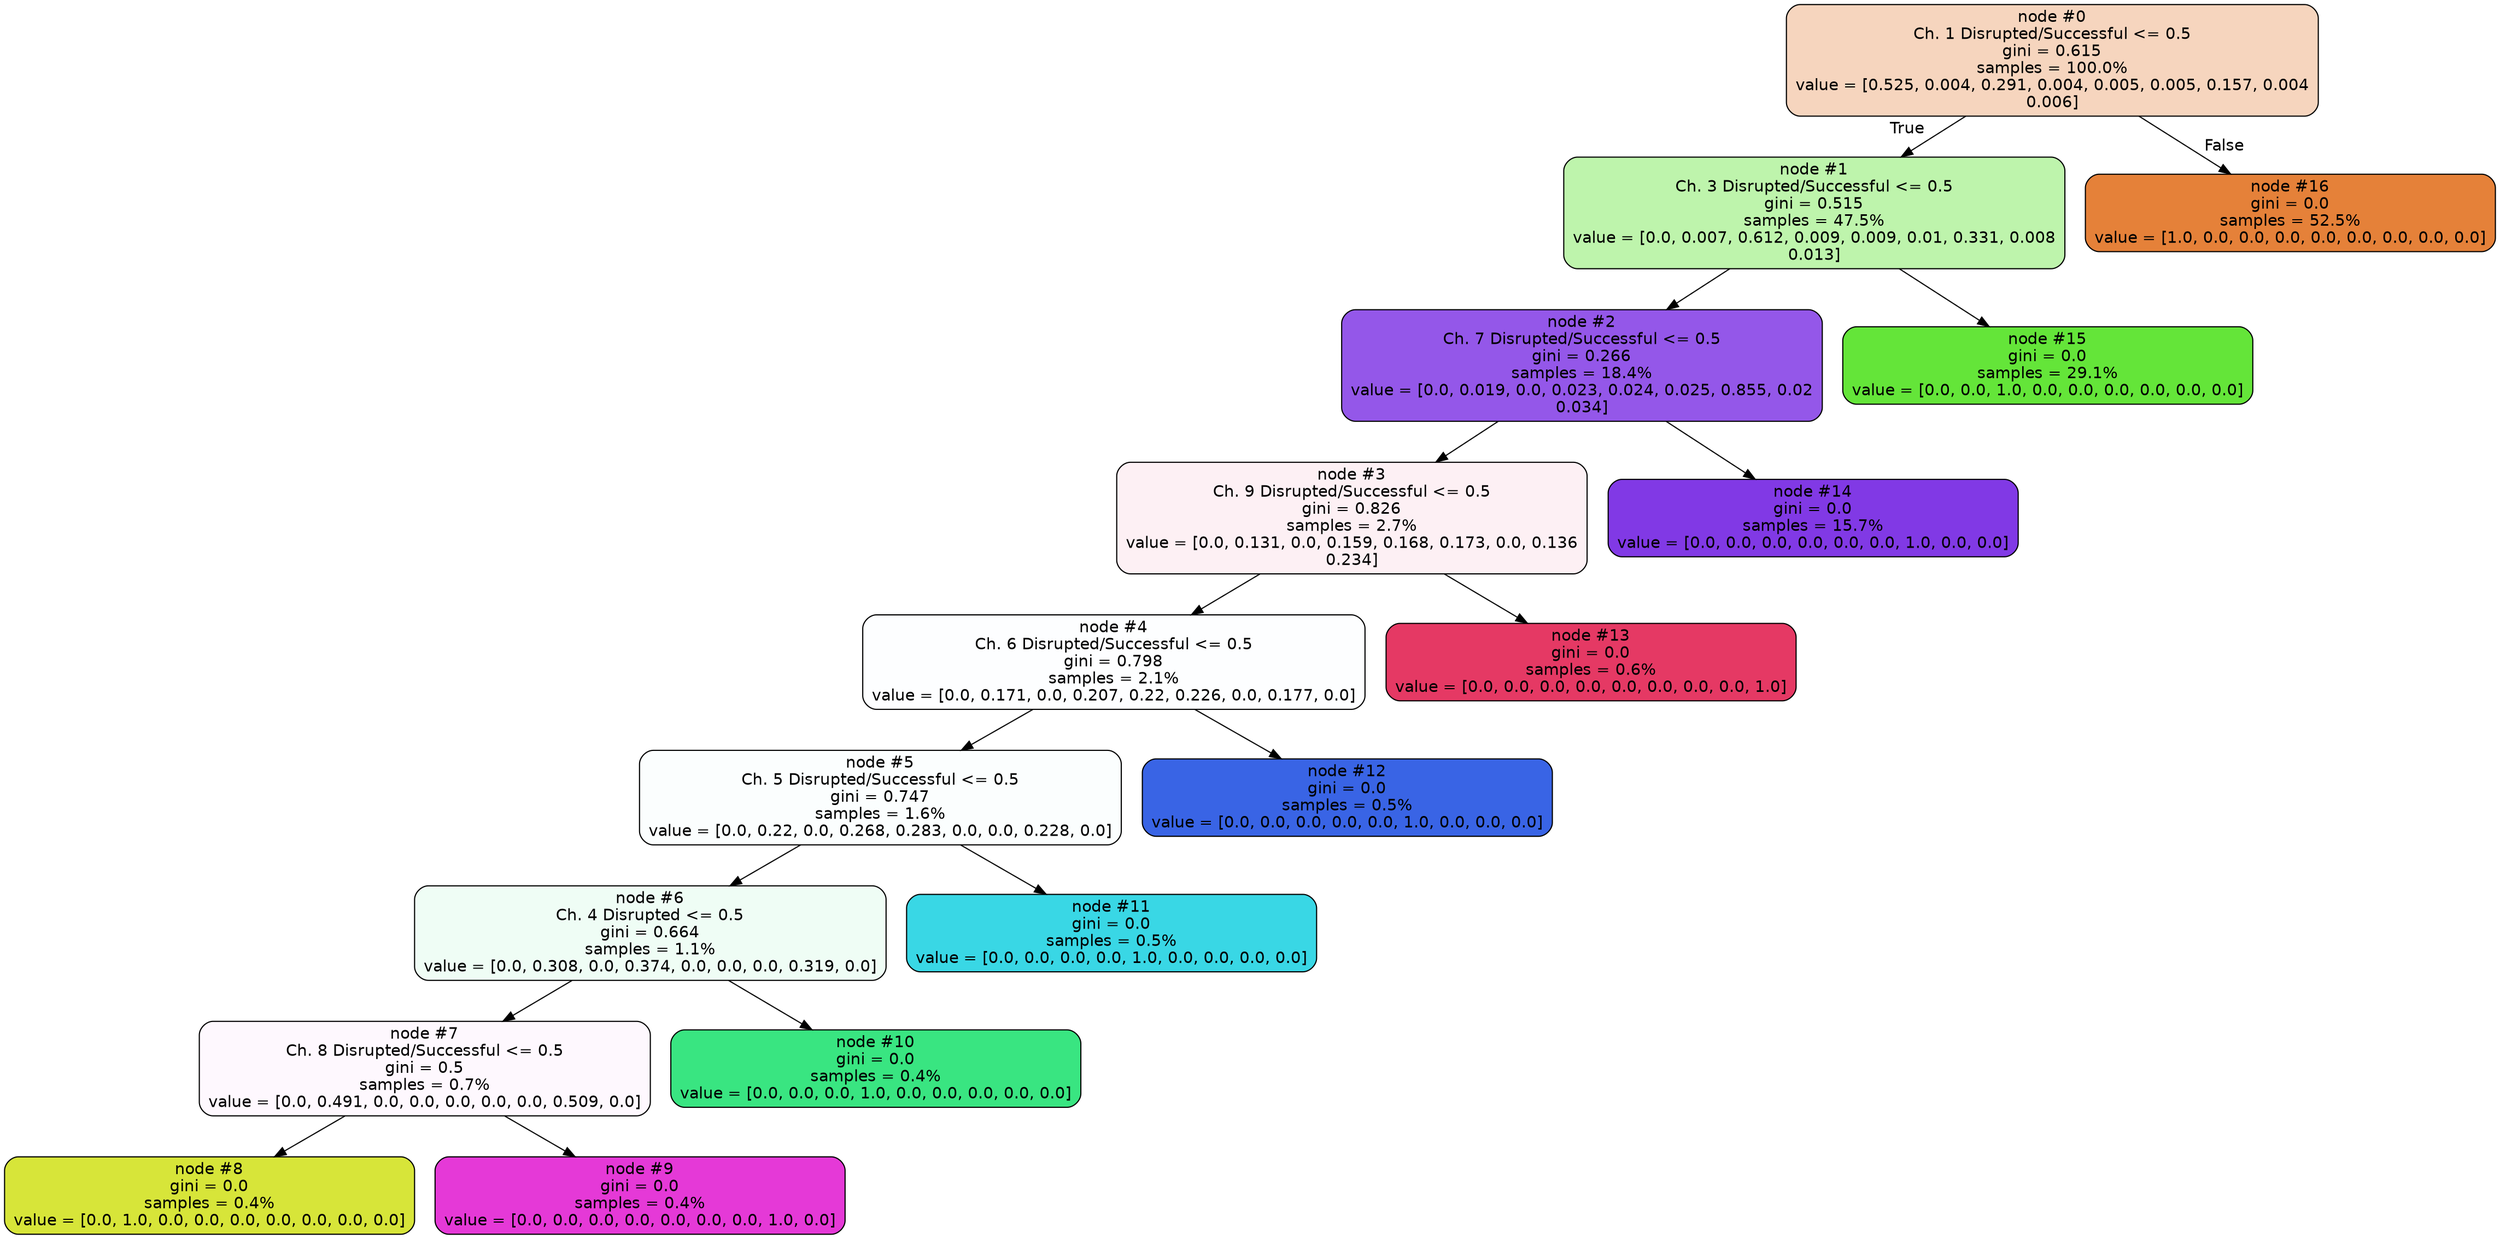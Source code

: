 /*
Copyright 2023 Siavash Barqi Janiar

   Licensed under the Apache License, Version 2.0 (the "License");
   you may not use this file except in compliance with the License.
   You may obtain a copy of the License at

     http://www.apache.org/licenses/LICENSE-2.0

   Unless required by applicable law or agreed to in writing, software
   distributed under the License is distributed on an "AS IS" BASIS,
   WITHOUT WARRANTIES OR CONDITIONS OF ANY KIND, either express or implied.
   See the License for the specific language governing permissions and
   limitations under the License.
*/

digraph Tree {
node [shape=box, style="filled, rounded", color="black", fontname="helvetica"] ;
edge [fontname="helvetica"] ;
0 [label="node #0\nCh. 1 Disrupted/Successful <= 0.5\ngini = 0.615\nsamples = 100.0%\nvalue = [0.525, 0.004, 0.291, 0.004, 0.005, 0.005, 0.157, 0.004\n0.006]", fillcolor="#f6d5be"] ;
1 [label="node #1\nCh. 3 Disrupted/Successful <= 0.5\ngini = 0.515\nsamples = 47.5%\nvalue = [0.0, 0.007, 0.612, 0.009, 0.009, 0.01, 0.331, 0.008\n0.013]", fillcolor="#bef4ac"] ;
0 -> 1 [labeldistance=2.5, labelangle=45, headlabel="True"] ;
2 [label="node #2\nCh. 7 Disrupted/Successful <= 0.5\ngini = 0.266\nsamples = 18.4%\nvalue = [0.0, 0.019, 0.0, 0.023, 0.024, 0.025, 0.855, 0.02\n0.034]", fillcolor="#9457e9"] ;
1 -> 2 ;
3 [label="node #3\nCh. 9 Disrupted/Successful <= 0.5\ngini = 0.826\nsamples = 2.7%\nvalue = [0.0, 0.131, 0.0, 0.159, 0.168, 0.173, 0.0, 0.136\n0.234]", fillcolor="#fdf0f4"] ;
2 -> 3 ;
4 [label="node #4\nCh. 6 Disrupted/Successful <= 0.5\ngini = 0.798\nsamples = 2.1%\nvalue = [0.0, 0.171, 0.0, 0.207, 0.22, 0.226, 0.0, 0.177, 0.0]", fillcolor="#fdfeff"] ;
3 -> 4 ;
5 [label="node #5\nCh. 5 Disrupted/Successful <= 0.5\ngini = 0.747\nsamples = 1.6%\nvalue = [0.0, 0.22, 0.0, 0.268, 0.283, 0.0, 0.0, 0.228, 0.0]", fillcolor="#fbfefe"] ;
4 -> 5 ;
6 [label="node #6\nCh. 4 Disrupted <= 0.5\ngini = 0.664\nsamples = 1.1%\nvalue = [0.0, 0.308, 0.0, 0.374, 0.0, 0.0, 0.0, 0.319, 0.0]", fillcolor="#effdf5"] ;
5 -> 6 ;
7 [label="node #7\nCh. 8 Disrupted/Successful <= 0.5\ngini = 0.5\nsamples = 0.7%\nvalue = [0.0, 0.491, 0.0, 0.0, 0.0, 0.0, 0.0, 0.509, 0.0]", fillcolor="#fef8fe"] ;
6 -> 7 ;
8 [label="node #8\ngini = 0.0\nsamples = 0.4%\nvalue = [0.0, 1.0, 0.0, 0.0, 0.0, 0.0, 0.0, 0.0, 0.0]", fillcolor="#d7e539"] ;
7 -> 8 ;
9 [label="node #9\ngini = 0.0\nsamples = 0.4%\nvalue = [0.0, 0.0, 0.0, 0.0, 0.0, 0.0, 0.0, 1.0, 0.0]", fillcolor="#e539d7"] ;
7 -> 9 ;
10 [label="node #10\ngini = 0.0\nsamples = 0.4%\nvalue = [0.0, 0.0, 0.0, 1.0, 0.0, 0.0, 0.0, 0.0, 0.0]", fillcolor="#39e581"] ;
6 -> 10 ;
11 [label="node #11\ngini = 0.0\nsamples = 0.5%\nvalue = [0.0, 0.0, 0.0, 0.0, 1.0, 0.0, 0.0, 0.0, 0.0]", fillcolor="#39d7e5"] ;
5 -> 11 ;
12 [label="node #12\ngini = 0.0\nsamples = 0.5%\nvalue = [0.0, 0.0, 0.0, 0.0, 0.0, 1.0, 0.0, 0.0, 0.0]", fillcolor="#3964e5"] ;
4 -> 12 ;
13 [label="node #13\ngini = 0.0\nsamples = 0.6%\nvalue = [0.0, 0.0, 0.0, 0.0, 0.0, 0.0, 0.0, 0.0, 1.0]", fillcolor="#e53964"] ;
3 -> 13 ;
14 [label="node #14\ngini = 0.0\nsamples = 15.7%\nvalue = [0.0, 0.0, 0.0, 0.0, 0.0, 0.0, 1.0, 0.0, 0.0]", fillcolor="#8139e5"] ;
2 -> 14 ;
15 [label="node #15\ngini = 0.0\nsamples = 29.1%\nvalue = [0.0, 0.0, 1.0, 0.0, 0.0, 0.0, 0.0, 0.0, 0.0]", fillcolor="#64e539"] ;
1 -> 15 ;
16 [label="node #16\ngini = 0.0\nsamples = 52.5%\nvalue = [1.0, 0.0, 0.0, 0.0, 0.0, 0.0, 0.0, 0.0, 0.0]", fillcolor="#e58139"] ;
0 -> 16 [labeldistance=2.5, labelangle=-45, headlabel="False"] ;
}